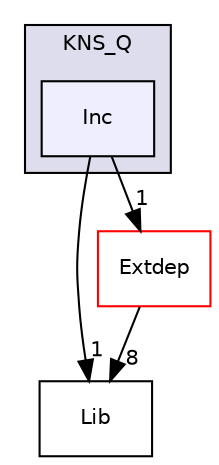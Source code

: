 digraph "Kineis/App/Kineis_os/KNS_Q/Inc" {
  compound=true
  node [ fontsize="10", fontname="Helvetica"];
  edge [ labelfontsize="10", labelfontname="Helvetica"];
  subgraph clusterdir_565abc7797190263a19144fc71b59106 {
    graph [ bgcolor="#ddddee", pencolor="black", label="KNS_Q" fontname="Helvetica", fontsize="10", URL="dir_565abc7797190263a19144fc71b59106.html"]
  dir_1c062482ac091c7c78d0a1651ce2de7a [shape=box, label="Inc", style="filled", fillcolor="#eeeeff", pencolor="black", URL="dir_1c062482ac091c7c78d0a1651ce2de7a.html"];
  }
  dir_8bac7462668d86a984d2ee5977e3cf6a [shape=box label="Lib" URL="dir_8bac7462668d86a984d2ee5977e3cf6a.html"];
  dir_e4bcde167f88f305238965282a0ab06e [shape=box label="Extdep" fillcolor="white" style="filled" color="red" URL="dir_e4bcde167f88f305238965282a0ab06e.html"];
  dir_1c062482ac091c7c78d0a1651ce2de7a->dir_8bac7462668d86a984d2ee5977e3cf6a [headlabel="1", labeldistance=1.5 headhref="dir_000010_000035.html"];
  dir_1c062482ac091c7c78d0a1651ce2de7a->dir_e4bcde167f88f305238965282a0ab06e [headlabel="1", labeldistance=1.5 headhref="dir_000010_000027.html"];
  dir_e4bcde167f88f305238965282a0ab06e->dir_8bac7462668d86a984d2ee5977e3cf6a [headlabel="8", labeldistance=1.5 headhref="dir_000027_000035.html"];
}
